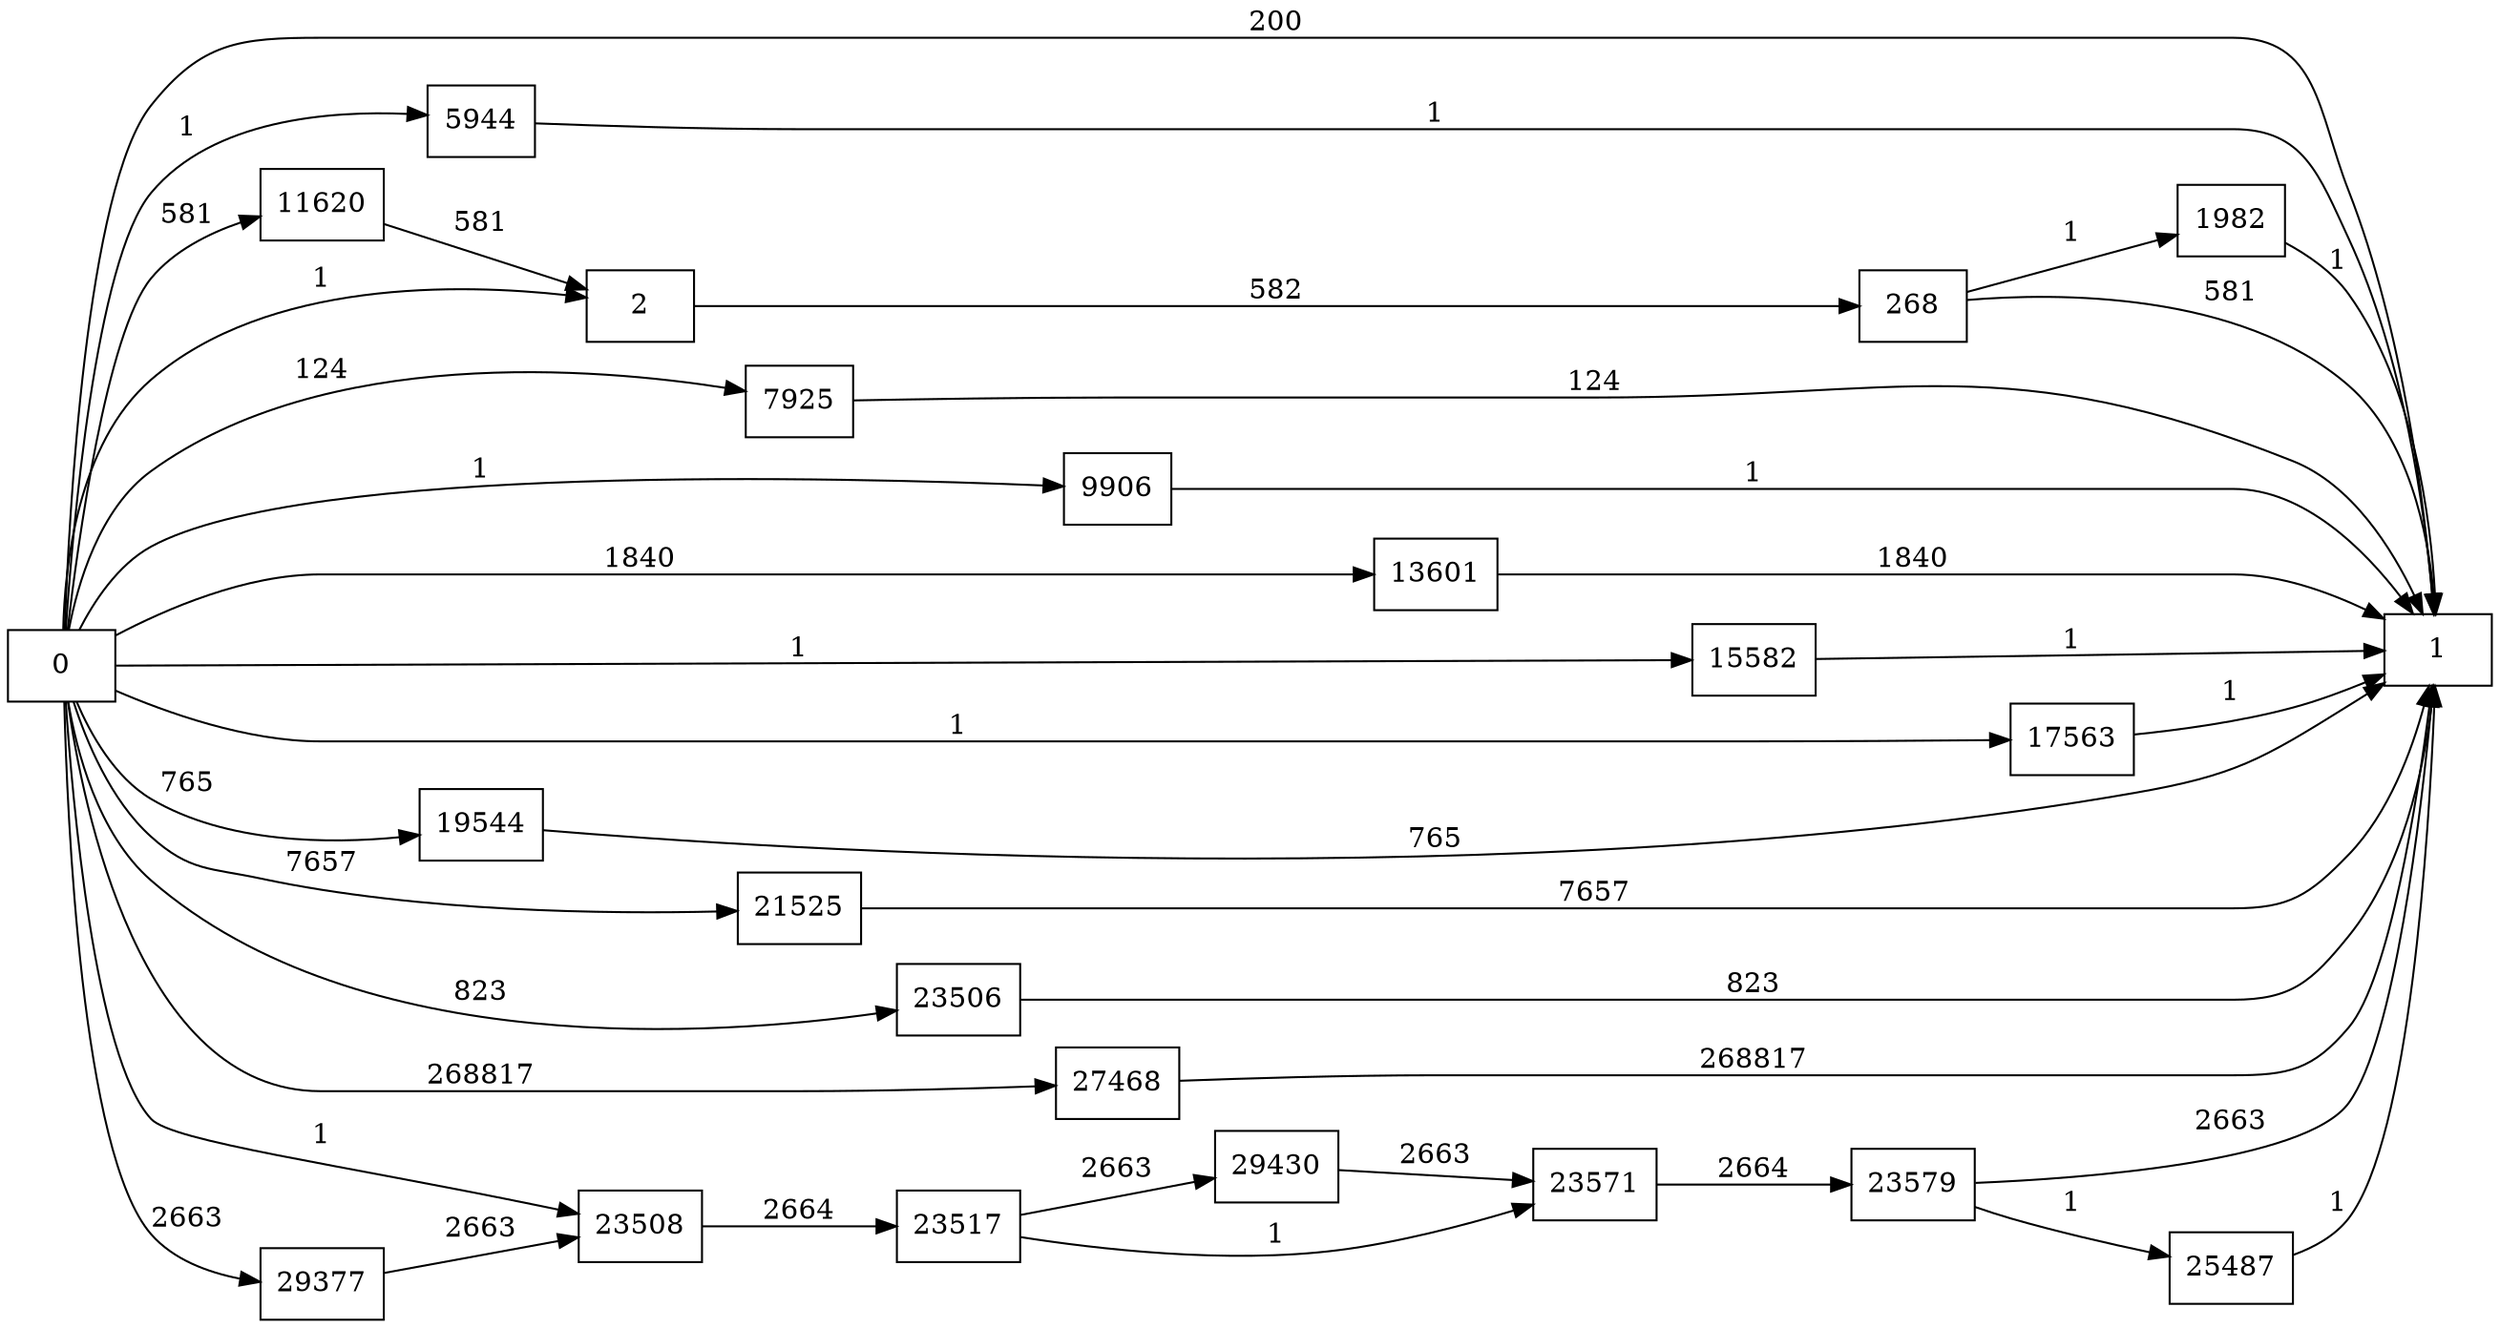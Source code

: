 digraph {
	graph [rankdir=LR]
	node [shape=rectangle]
	2 -> 268 [label=582]
	268 -> 1 [label=581]
	268 -> 1982 [label=1]
	1982 -> 1 [label=1]
	5944 -> 1 [label=1]
	7925 -> 1 [label=124]
	9906 -> 1 [label=1]
	11620 -> 2 [label=581]
	13601 -> 1 [label=1840]
	15582 -> 1 [label=1]
	17563 -> 1 [label=1]
	19544 -> 1 [label=765]
	21525 -> 1 [label=7657]
	23506 -> 1 [label=823]
	23508 -> 23517 [label=2664]
	23517 -> 23571 [label=1]
	23517 -> 29430 [label=2663]
	23571 -> 23579 [label=2664]
	23579 -> 1 [label=2663]
	23579 -> 25487 [label=1]
	25487 -> 1 [label=1]
	27468 -> 1 [label=268817]
	29377 -> 23508 [label=2663]
	29430 -> 23571 [label=2663]
	0 -> 2 [label=1]
	0 -> 1 [label=200]
	0 -> 5944 [label=1]
	0 -> 7925 [label=124]
	0 -> 9906 [label=1]
	0 -> 11620 [label=581]
	0 -> 13601 [label=1840]
	0 -> 15582 [label=1]
	0 -> 17563 [label=1]
	0 -> 19544 [label=765]
	0 -> 21525 [label=7657]
	0 -> 23506 [label=823]
	0 -> 23508 [label=1]
	0 -> 27468 [label=268817]
	0 -> 29377 [label=2663]
}
